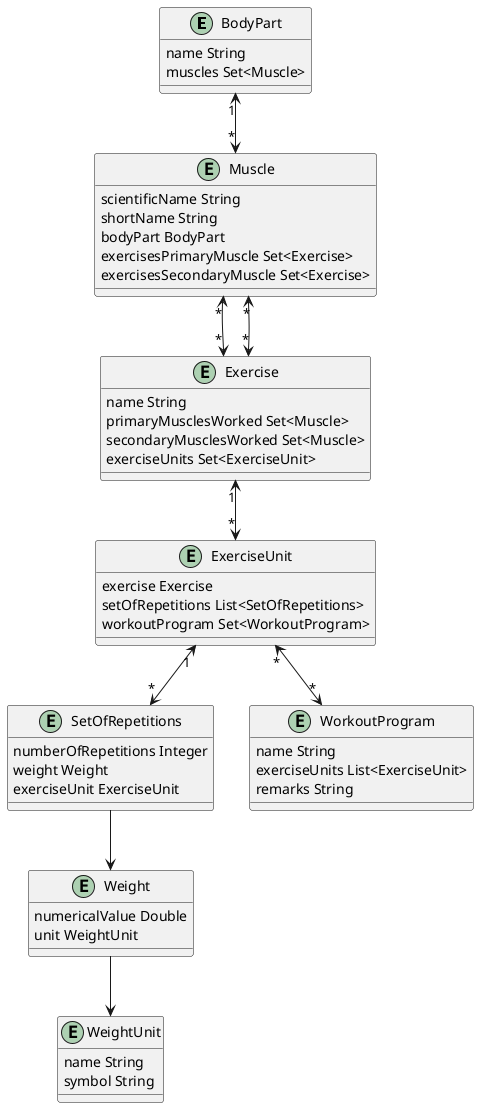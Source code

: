 @startuml
entity BodyPart {
    name String
    muscles Set<Muscle>
}

entity Muscle {
    scientificName String
    shortName String
    bodyPart BodyPart
    exercisesPrimaryMuscle Set<Exercise>
    exercisesSecondaryMuscle Set<Exercise>
}

entity Exercise {
    name String
    primaryMusclesWorked Set<Muscle>
    secondaryMusclesWorked Set<Muscle>
    exerciseUnits Set<ExerciseUnit>
}

entity ExerciseUnit {
    exercise Exercise
    setOfRepetitions List<SetOfRepetitions>
    workoutProgram Set<WorkoutProgram>
}

entity SetOfRepetitions {
    numberOfRepetitions Integer
    weight Weight
    exerciseUnit ExerciseUnit
}

entity Weight {
    numericalValue Double
    unit WeightUnit
}

entity WeightUnit {
    name String
    symbol String
}

entity WorkoutProgram {
    name String
    exerciseUnits List<ExerciseUnit>
    remarks String
}

Weight --> WeightUnit
SetOfRepetitions --> Weight
BodyPart "1" <--> "*" Muscle
ExerciseUnit "*" <--> "*" WorkoutProgram
ExerciseUnit "1" <--> "*" SetOfRepetitions
Muscle "*" <--> "*" Exercise
Muscle "*" <--> "*" Exercise
Exercise "1" <--> "*" ExerciseUnit

@enduml
